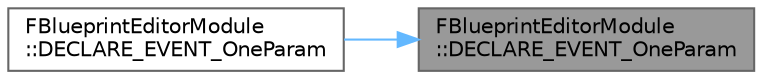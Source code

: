 digraph "FBlueprintEditorModule::DECLARE_EVENT_OneParam"
{
 // INTERACTIVE_SVG=YES
 // LATEX_PDF_SIZE
  bgcolor="transparent";
  edge [fontname=Helvetica,fontsize=10,labelfontname=Helvetica,labelfontsize=10];
  node [fontname=Helvetica,fontsize=10,shape=box,height=0.2,width=0.4];
  rankdir="RL";
  Node1 [id="Node000001",label="FBlueprintEditorModule\l::DECLARE_EVENT_OneParam",height=0.2,width=0.4,color="gray40", fillcolor="grey60", style="filled", fontcolor="black",tooltip=" "];
  Node1 -> Node2 [id="edge1_Node000001_Node000002",dir="back",color="steelblue1",style="solid",tooltip=" "];
  Node2 [id="Node000002",label="FBlueprintEditorModule\l::DECLARE_EVENT_OneParam",height=0.2,width=0.4,color="grey40", fillcolor="white", style="filled",URL="$d4/da4/classFBlueprintEditorModule.html#a4aff5826745d0549054f3d294a5c17fa",tooltip="Delegate for binding functions to be called when the blueprint editor finishes getting created."];
}

